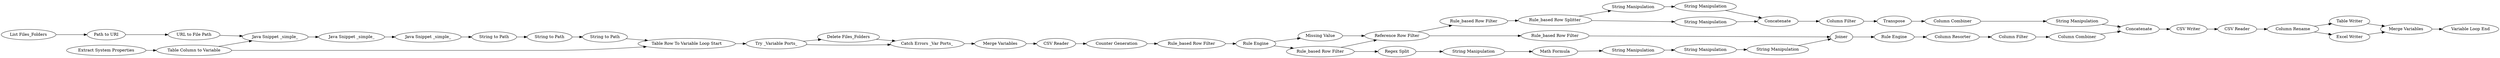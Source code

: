 digraph {
	"8381531701198853663_43" [label="Try _Variable Ports_"]
	"8381531701198853663_42" [label="Delete Files_Folders"]
	"8381531701198853663_46" [label="CSV Writer"]
	"8381531701198853663_72" [label="Column Filter"]
	"8381531701198853663_74" [label="Column Combiner"]
	"8381531701198853663_8" [label="URL to File Path"]
	"8381531701198853663_36" [label="Missing Value"]
	"8381531701198853663_14" [label="Extract System Properties"]
	"8381531701198853663_58" [label="String Manipulation"]
	"8381531701198853663_67" [label="Counter Generation"]
	"8381531701198853663_45" [label="Merge Variables"]
	"8381531701198853663_60" [label="String Manipulation"]
	"8381531701198853663_80" [label="String Manipulation"]
	"8381531701198853663_89" [label="String Manipulation"]
	"8381531701198853663_16" [label="String to Path"]
	"8381531701198853663_48" [label="CSV Reader"]
	"8381531701198853663_35" [label="Rule Engine"]
	"8381531701198853663_15" [label="Table Column to Variable"]
	"8381531701198853663_55" [label="Regex Split"]
	"8381531701198853663_41" [label="Table Row To Variable Loop Start"]
	"8381531701198853663_1" [label="CSV Reader"]
	"8381531701198853663_49" [label="Rule_based Row Filter"]
	"8381531701198853663_76" [label="Column Filter"]
	"8381531701198853663_63" [label="Reference Row Filter"]
	"8381531701198853663_77" [label=Transpose]
	"8381531701198853663_47" [label="Variable Loop End"]
	"8381531701198853663_7" [label="Path to URI"]
	"8381531701198853663_85" [label="Java Snippet _simple_"]
	"8381531701198853663_81" [label="Java Snippet _simple_"]
	"8381531701198853663_69" [label=Joiner]
	"8381531701198853663_68" [label="Rule_based Row Filter"]
	"8381531701198853663_70" [label="Rule Engine"]
	"8381531701198853663_93" [label=Concatenate]
	"8381531701198853663_91" [label="String Manipulation"]
	"8381531701198853663_59" [label="Math Formula"]
	"8381531701198853663_13" [label="Java Snippet _simple_"]
	"8381531701198853663_94" [label="Column Rename"]
	"8381531701198853663_90" [label="String Manipulation"]
	"8381531701198853663_61" [label="String Manipulation"]
	"8381531701198853663_75" [label="Rule_based Row Filter"]
	"8381531701198853663_57" [label="String Manipulation"]
	"8381531701198853663_86" [label="String to Path"]
	"8381531701198853663_87" [label="Merge Variables"]
	"8381531701198853663_82" [label="String to Path"]
	"8381531701198853663_88" [label="Rule_based Row Splitter"]
	"8381531701198853663_71" [label="Column Resorter"]
	"8381531701198853663_44" [label="Catch Errors _Var Ports_"]
	"8381531701198853663_79" [label=Concatenate]
	"8381531701198853663_78" [label="Column Combiner"]
	"8381531701198853663_83" [label="Table Writer"]
	"8381531701198853663_6" [label="List Files_Folders"]
	"8381531701198853663_56" [label="Rule_based Row Filter"]
	"8381531701198853663_84" [label="Excel Writer"]
	"8381531701198853663_48" -> "8381531701198853663_94"
	"8381531701198853663_8" -> "8381531701198853663_13"
	"8381531701198853663_63" -> "8381531701198853663_68"
	"8381531701198853663_87" -> "8381531701198853663_47"
	"8381531701198853663_84" -> "8381531701198853663_87"
	"8381531701198853663_56" -> "8381531701198853663_55"
	"8381531701198853663_6" -> "8381531701198853663_7"
	"8381531701198853663_58" -> "8381531701198853663_60"
	"8381531701198853663_69" -> "8381531701198853663_70"
	"8381531701198853663_79" -> "8381531701198853663_46"
	"8381531701198853663_49" -> "8381531701198853663_35"
	"8381531701198853663_43" -> "8381531701198853663_44"
	"8381531701198853663_94" -> "8381531701198853663_84"
	"8381531701198853663_93" -> "8381531701198853663_76"
	"8381531701198853663_63" -> "8381531701198853663_75"
	"8381531701198853663_88" -> "8381531701198853663_91"
	"8381531701198853663_36" -> "8381531701198853663_63"
	"8381531701198853663_89" -> "8381531701198853663_90"
	"8381531701198853663_83" -> "8381531701198853663_87"
	"8381531701198853663_67" -> "8381531701198853663_49"
	"8381531701198853663_68" -> "8381531701198853663_69"
	"8381531701198853663_15" -> "8381531701198853663_13"
	"8381531701198853663_55" -> "8381531701198853663_57"
	"8381531701198853663_80" -> "8381531701198853663_79"
	"8381531701198853663_15" -> "8381531701198853663_41"
	"8381531701198853663_85" -> "8381531701198853663_16"
	"8381531701198853663_72" -> "8381531701198853663_74"
	"8381531701198853663_86" -> "8381531701198853663_41"
	"8381531701198853663_57" -> "8381531701198853663_59"
	"8381531701198853663_61" -> "8381531701198853663_69"
	"8381531701198853663_7" -> "8381531701198853663_8"
	"8381531701198853663_78" -> "8381531701198853663_80"
	"8381531701198853663_71" -> "8381531701198853663_72"
	"8381531701198853663_13" -> "8381531701198853663_81"
	"8381531701198853663_94" -> "8381531701198853663_83"
	"8381531701198853663_1" -> "8381531701198853663_67"
	"8381531701198853663_16" -> "8381531701198853663_82"
	"8381531701198853663_82" -> "8381531701198853663_86"
	"8381531701198853663_70" -> "8381531701198853663_71"
	"8381531701198853663_91" -> "8381531701198853663_93"
	"8381531701198853663_42" -> "8381531701198853663_44"
	"8381531701198853663_59" -> "8381531701198853663_58"
	"8381531701198853663_35" -> "8381531701198853663_36"
	"8381531701198853663_35" -> "8381531701198853663_56"
	"8381531701198853663_46" -> "8381531701198853663_48"
	"8381531701198853663_75" -> "8381531701198853663_88"
	"8381531701198853663_41" -> "8381531701198853663_43"
	"8381531701198853663_76" -> "8381531701198853663_77"
	"8381531701198853663_90" -> "8381531701198853663_93"
	"8381531701198853663_43" -> "8381531701198853663_42"
	"8381531701198853663_14" -> "8381531701198853663_15"
	"8381531701198853663_81" -> "8381531701198853663_85"
	"8381531701198853663_77" -> "8381531701198853663_78"
	"8381531701198853663_56" -> "8381531701198853663_63"
	"8381531701198853663_45" -> "8381531701198853663_1"
	"8381531701198853663_60" -> "8381531701198853663_61"
	"8381531701198853663_44" -> "8381531701198853663_45"
	"8381531701198853663_88" -> "8381531701198853663_89"
	"8381531701198853663_74" -> "8381531701198853663_79"
	rankdir=LR
}
